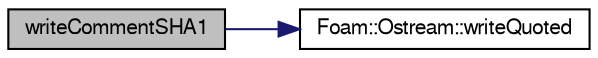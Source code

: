 digraph "writeCommentSHA1"
{
  bgcolor="transparent";
  edge [fontname="FreeSans",fontsize="10",labelfontname="FreeSans",labelfontsize="10"];
  node [fontname="FreeSans",fontsize="10",shape=record];
  rankdir="LR";
  Node174 [label="writeCommentSHA1",height=0.2,width=0.4,color="black", fillcolor="grey75", style="filled", fontcolor="black"];
  Node174 -> Node175 [color="midnightblue",fontsize="10",style="solid",fontname="FreeSans"];
  Node175 [label="Foam::Ostream::writeQuoted",height=0.2,width=0.4,color="black",URL="$a26238.html#ada06b875ab0eb5bd3cd138515de8a8e7",tooltip="Write std::string surrounded by quotes. "];
}
